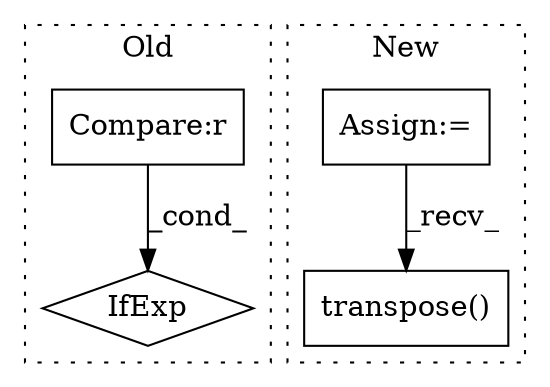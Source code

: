 digraph G {
subgraph cluster0 {
1 [label="IfExp" a="51" s="6516,6535" l="4,6" shape="diamond"];
4 [label="Compare:r" a="40" s="6520" l="15" shape="box"];
label = "Old";
style="dotted";
}
subgraph cluster1 {
2 [label="transpose()" a="75" s="6550" l="15" shape="box"];
3 [label="Assign:=" a="68" s="6489" l="3" shape="box"];
label = "New";
style="dotted";
}
3 -> 2 [label="_recv_"];
4 -> 1 [label="_cond_"];
}